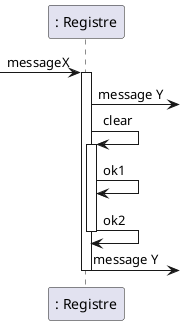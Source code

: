 {
  "sha1": "mo5ogvw3gj31hrwad3twjjcnp0ldvc7",
  "insertion": {
    "when": "2024-06-03T18:59:35.459Z",
    "user": "plantuml@gmail.com"
  }
}
@startuml
participant ": Registre" as R 
-> R : messageX
activate R
R ->] : message Y
R -> R : clear 
activate R

R -> R : ok1

R -> R : ok2
deactivate R

R ->] : message Y

deactivate R
@enduml
